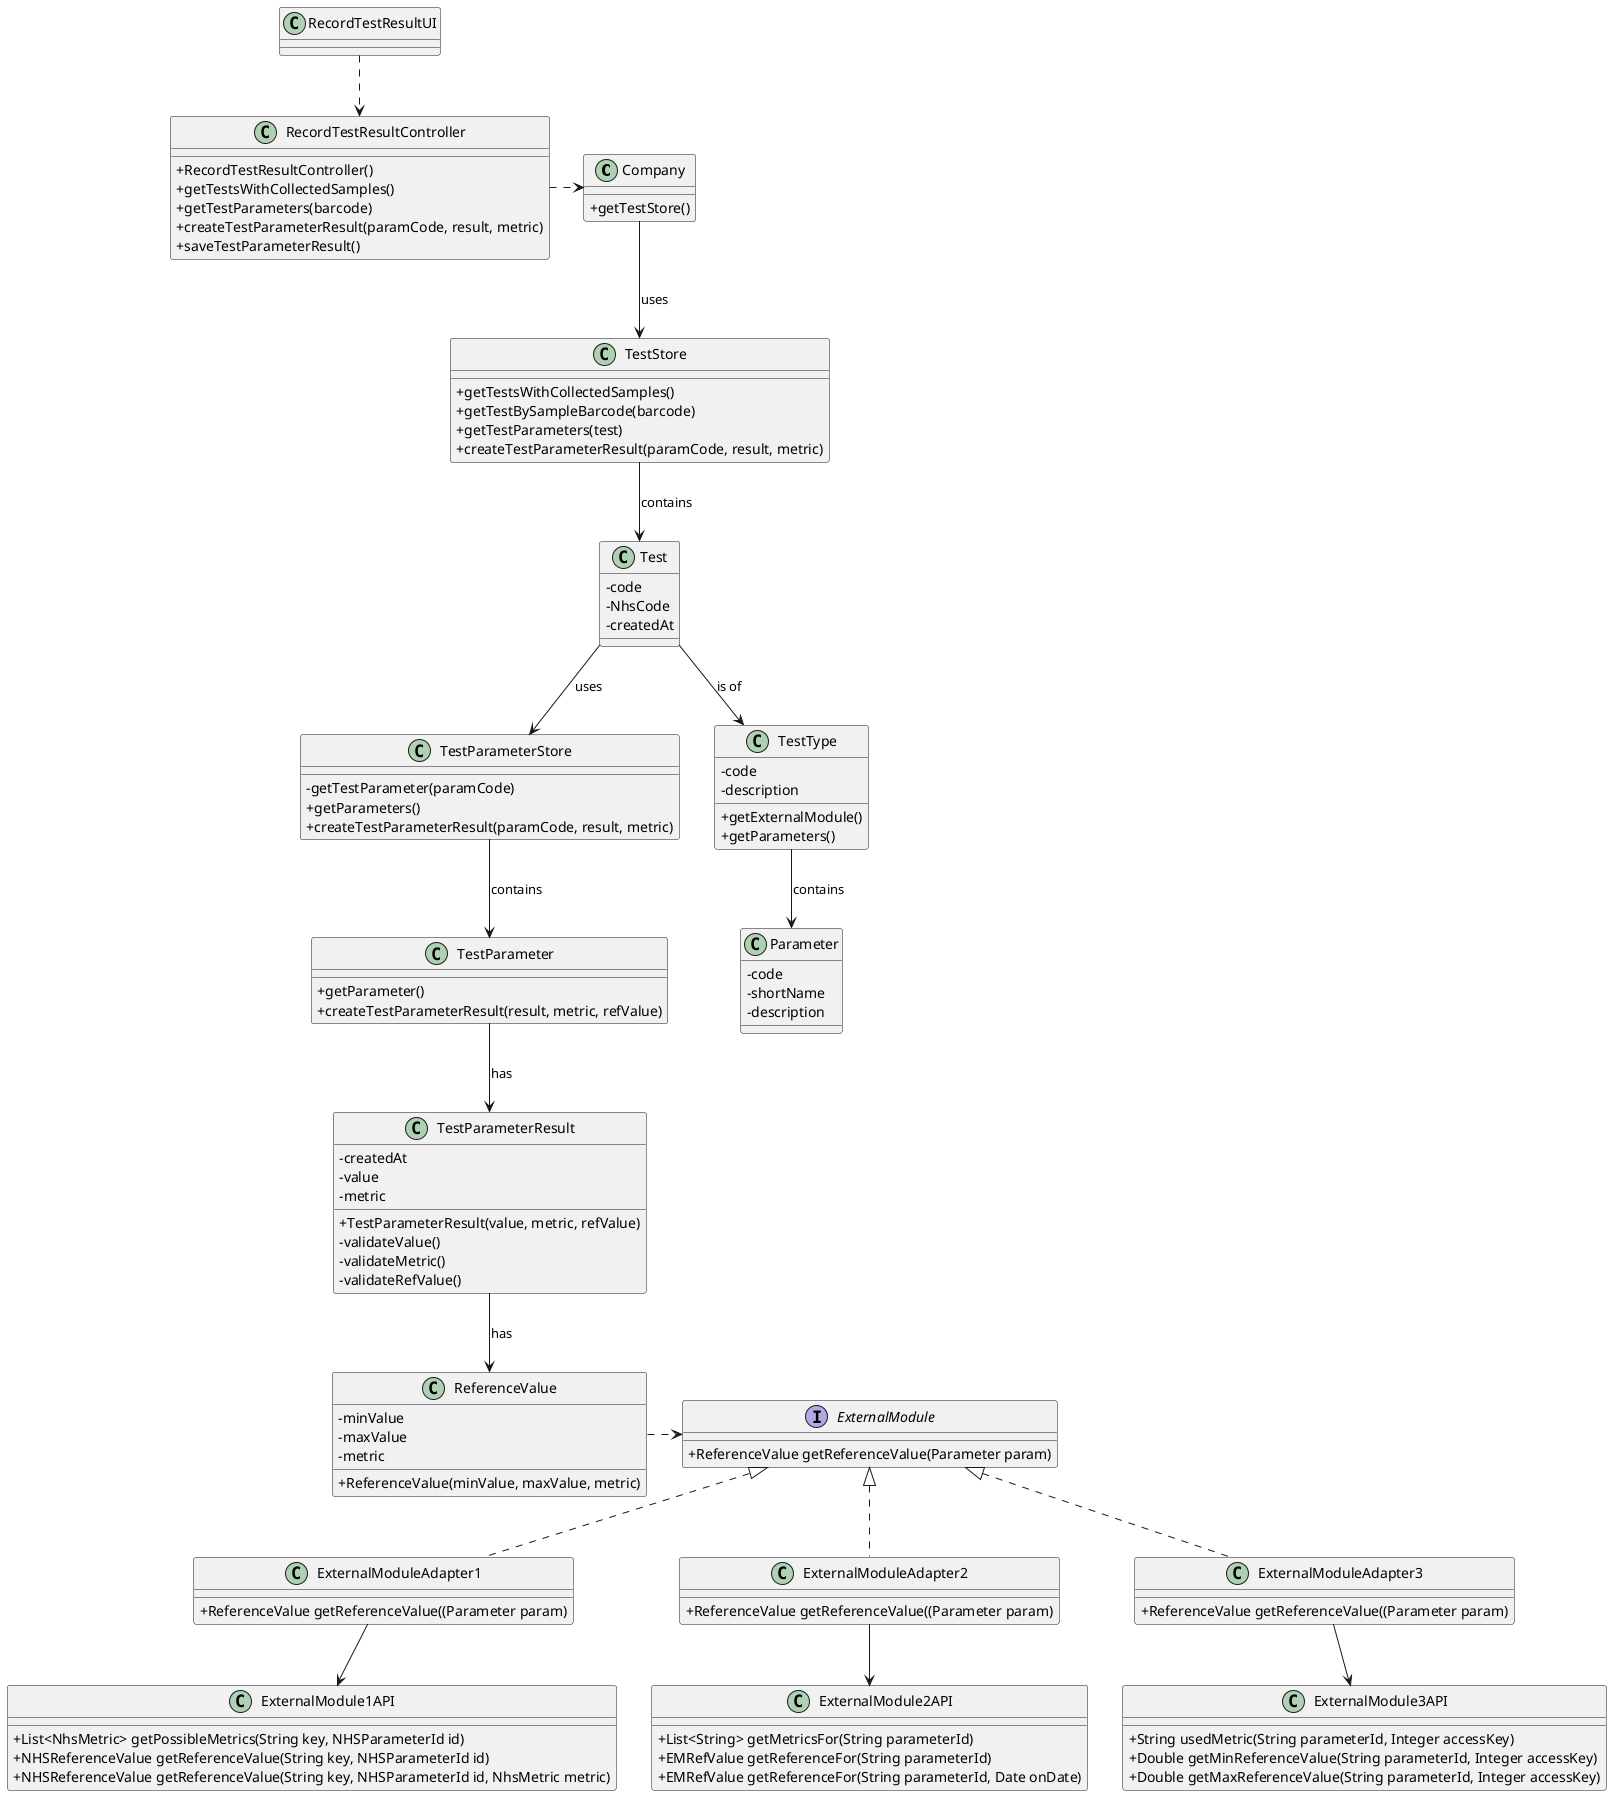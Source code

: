 @startuml
skinparam classAttributeIconSize 0
class Company {
+ getTestStore()
}
class Test {
-code
-NhsCode
-createdAt
}
class TestParameterStore {
- getTestParameter(paramCode)
+ getParameters()
+ createTestParameterResult(paramCode, result, metric)
}
class TestType {
-code
-description
+ getExternalModule()
+ getParameters()
}
class TestParameter {
+ getParameter()
+ createTestParameterResult(result, metric, refValue)
}
class TestStore {
+ getTestsWithCollectedSamples()
+ getTestBySampleBarcode(barcode)
+ getTestParameters(test)
+ createTestParameterResult(paramCode, result, metric)
}
class Parameter {
-code
-shortName
-description
}
class ReferenceValue {
-minValue
-maxValue
-metric
+ReferenceValue(minValue, maxValue, metric)
}
class TestParameterResult {
-createdAt
-value
-metric
+ TestParameterResult(value, metric, refValue)
- validateValue()
- validateMetric()
- validateRefValue()
}
interface ExternalModule {
+ ReferenceValue getReferenceValue(Parameter param)
}
class ExternalModuleAdapter1 {
+ ReferenceValue getReferenceValue((Parameter param)
}
class ExternalModule1API {
+ List<NhsMetric> getPossibleMetrics(String key, NHSParameterId id)
+ NHSReferenceValue getReferenceValue(String key, NHSParameterId id)
+ NHSReferenceValue getReferenceValue(String key, NHSParameterId id, NhsMetric metric)
}
class ExternalModuleAdapter2 {
+ ReferenceValue getReferenceValue((Parameter param)
}
class ExternalModule2API {
+ List<String> getMetricsFor(String parameterId)
+ EMRefValue getReferenceFor(String parameterId)
+ EMRefValue getReferenceFor(String parameterId, Date onDate)
}
class ExternalModuleAdapter3 {
+ ReferenceValue getReferenceValue((Parameter param)
}
class ExternalModule3API {
+ String usedMetric(String parameterId, Integer accessKey)
+ Double getMinReferenceValue(String parameterId, Integer accessKey)
+ Double getMaxReferenceValue(String parameterId, Integer accessKey)
}
class RecordTestResultUI
class RecordTestResultController {
+ RecordTestResultController()
+ getTestsWithCollectedSamples()
+ getTestParameters(barcode)
+ createTestParameterResult(paramCode, result, metric)
+ saveTestParameterResult()
}

RecordTestResultUI ..> RecordTestResultController
RecordTestResultController .right.> Company
Company --> TestStore : uses
TestStore --> Test : contains
ReferenceValue .right.> ExternalModule
Test --> TestParameterStore: uses
TestParameterStore --> TestParameter : contains
Test --> TestType : is of
TestType --> Parameter : contains
TestParameter --> TestParameterResult : has
TestParameterResult --> ReferenceValue : has
ExternalModule <|.. ExternalModuleAdapter1
ExternalModule <|.. ExternalModuleAdapter2
ExternalModule <|.. ExternalModuleAdapter3
ExternalModuleAdapter1 --> ExternalModule1API
ExternalModuleAdapter2 --> ExternalModule2API
ExternalModuleAdapter3 --> ExternalModule3API
@enduml